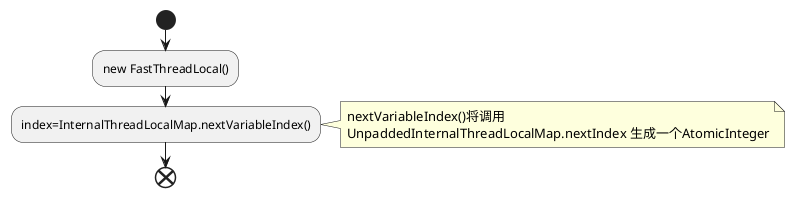 @startuml
start
:new FastThreadLocal();
:index=InternalThreadLocalMap.nextVariableIndex();
note right
    nextVariableIndex()将调用
    UnpaddedInternalThreadLocalMap.nextIndex 生成一个AtomicInteger
end note
end
@enduml